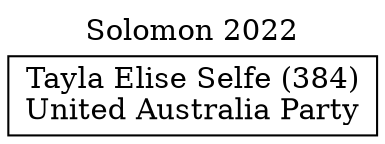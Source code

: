 // House preference flow
digraph "Tayla Elise Selfe (384)_Solomon_2022" {
	graph [label="Solomon 2022" labelloc=t mclimit=10]
	node [shape=box]
	"Tayla Elise Selfe (384)" [label="Tayla Elise Selfe (384)
United Australia Party"]
}
